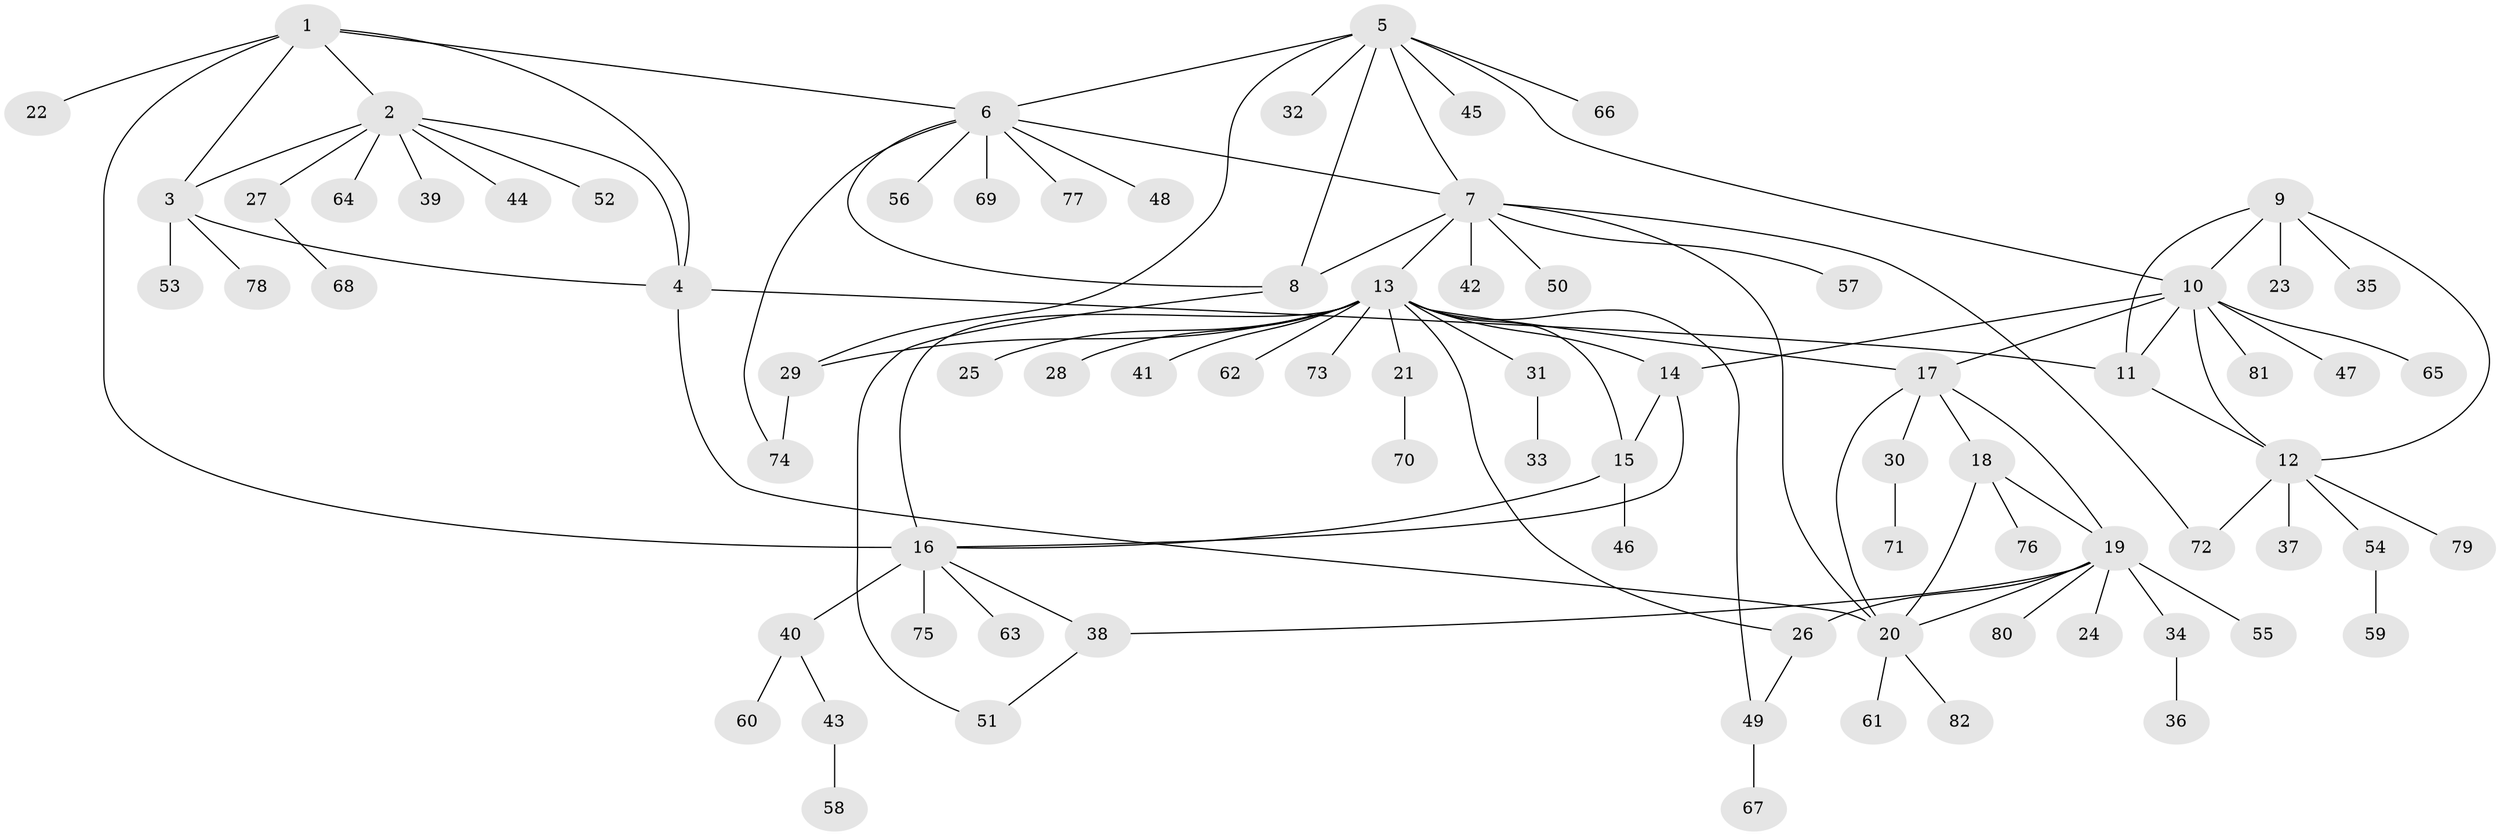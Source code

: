 // Generated by graph-tools (version 1.1) at 2025/26/03/09/25 03:26:43]
// undirected, 82 vertices, 109 edges
graph export_dot {
graph [start="1"]
  node [color=gray90,style=filled];
  1;
  2;
  3;
  4;
  5;
  6;
  7;
  8;
  9;
  10;
  11;
  12;
  13;
  14;
  15;
  16;
  17;
  18;
  19;
  20;
  21;
  22;
  23;
  24;
  25;
  26;
  27;
  28;
  29;
  30;
  31;
  32;
  33;
  34;
  35;
  36;
  37;
  38;
  39;
  40;
  41;
  42;
  43;
  44;
  45;
  46;
  47;
  48;
  49;
  50;
  51;
  52;
  53;
  54;
  55;
  56;
  57;
  58;
  59;
  60;
  61;
  62;
  63;
  64;
  65;
  66;
  67;
  68;
  69;
  70;
  71;
  72;
  73;
  74;
  75;
  76;
  77;
  78;
  79;
  80;
  81;
  82;
  1 -- 2;
  1 -- 3;
  1 -- 4;
  1 -- 6;
  1 -- 16;
  1 -- 22;
  2 -- 3;
  2 -- 4;
  2 -- 27;
  2 -- 39;
  2 -- 44;
  2 -- 52;
  2 -- 64;
  3 -- 4;
  3 -- 53;
  3 -- 78;
  4 -- 11;
  4 -- 20;
  5 -- 6;
  5 -- 7;
  5 -- 8;
  5 -- 10;
  5 -- 29;
  5 -- 32;
  5 -- 45;
  5 -- 66;
  6 -- 7;
  6 -- 8;
  6 -- 48;
  6 -- 56;
  6 -- 69;
  6 -- 74;
  6 -- 77;
  7 -- 8;
  7 -- 13;
  7 -- 20;
  7 -- 42;
  7 -- 50;
  7 -- 57;
  7 -- 72;
  8 -- 51;
  9 -- 10;
  9 -- 11;
  9 -- 12;
  9 -- 23;
  9 -- 35;
  10 -- 11;
  10 -- 12;
  10 -- 14;
  10 -- 17;
  10 -- 47;
  10 -- 65;
  10 -- 81;
  11 -- 12;
  12 -- 37;
  12 -- 54;
  12 -- 72;
  12 -- 79;
  13 -- 14;
  13 -- 15;
  13 -- 16;
  13 -- 17;
  13 -- 21;
  13 -- 25;
  13 -- 26;
  13 -- 28;
  13 -- 29;
  13 -- 31;
  13 -- 41;
  13 -- 49;
  13 -- 62;
  13 -- 73;
  14 -- 15;
  14 -- 16;
  15 -- 16;
  15 -- 46;
  16 -- 38;
  16 -- 40;
  16 -- 63;
  16 -- 75;
  17 -- 18;
  17 -- 19;
  17 -- 20;
  17 -- 30;
  18 -- 19;
  18 -- 20;
  18 -- 76;
  19 -- 20;
  19 -- 24;
  19 -- 26;
  19 -- 34;
  19 -- 38;
  19 -- 55;
  19 -- 80;
  20 -- 61;
  20 -- 82;
  21 -- 70;
  26 -- 49;
  27 -- 68;
  29 -- 74;
  30 -- 71;
  31 -- 33;
  34 -- 36;
  38 -- 51;
  40 -- 43;
  40 -- 60;
  43 -- 58;
  49 -- 67;
  54 -- 59;
}
